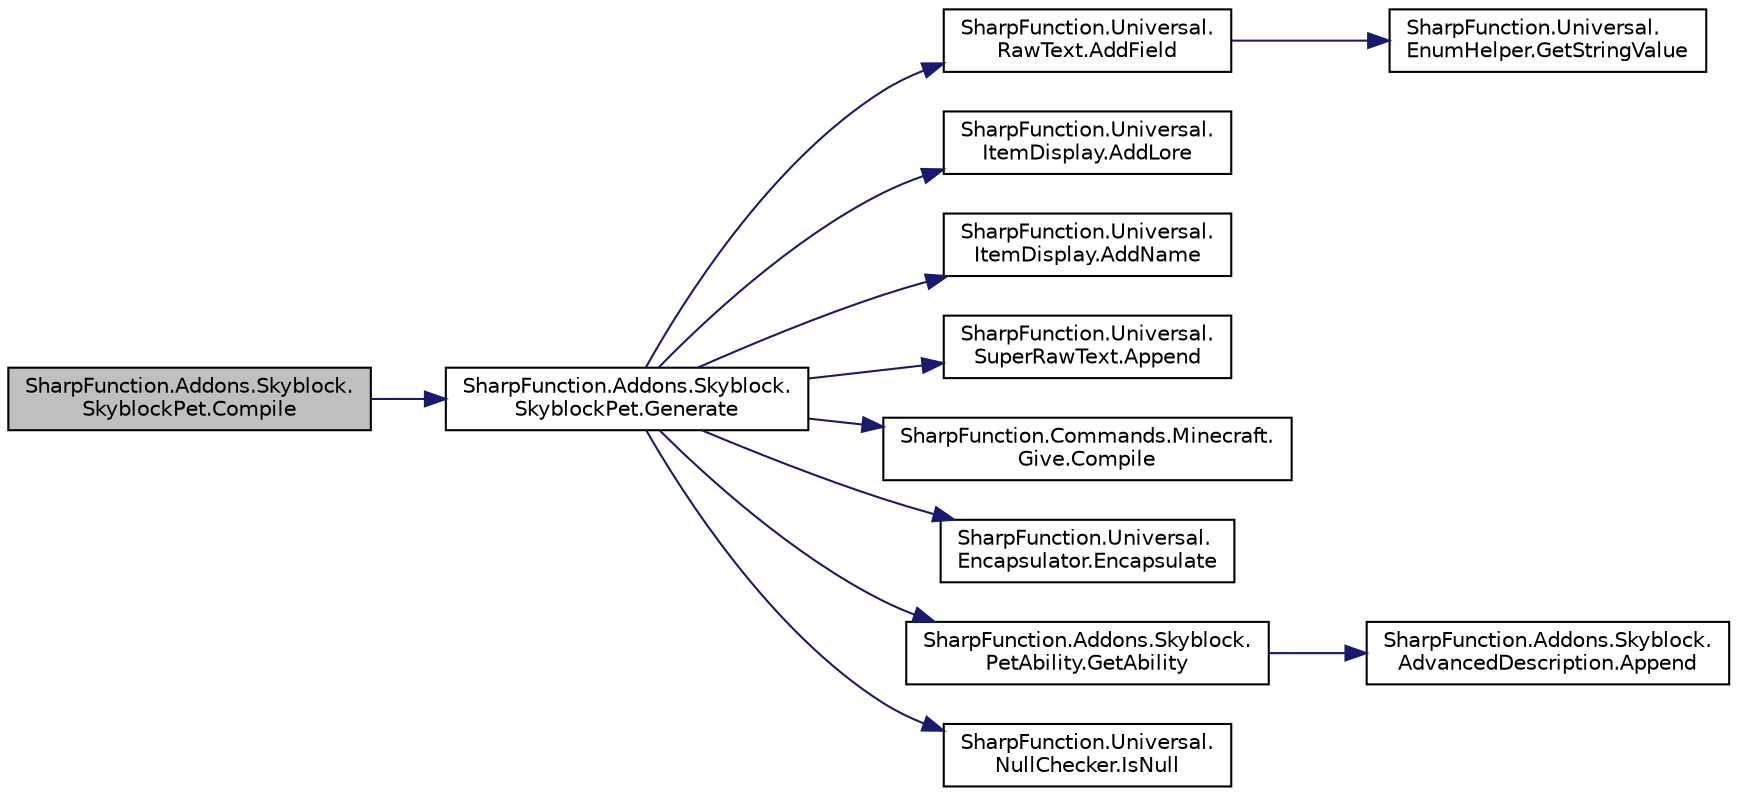 digraph "SharpFunction.Addons.Skyblock.SkyblockPet.Compile"
{
 // LATEX_PDF_SIZE
  edge [fontname="Helvetica",fontsize="10",labelfontname="Helvetica",labelfontsize="10"];
  node [fontname="Helvetica",fontsize="10",shape=record];
  rankdir="LR";
  Node1 [label="SharpFunction.Addons.Skyblock.\lSkyblockPet.Compile",height=0.2,width=0.4,color="black", fillcolor="grey75", style="filled", fontcolor="black",tooltip="Generates the /give command and compiles it to string"];
  Node1 -> Node2 [color="midnightblue",fontsize="10",style="solid",fontname="Helvetica"];
  Node2 [label="SharpFunction.Addons.Skyblock.\lSkyblockPet.Generate",height=0.2,width=0.4,color="black", fillcolor="white", style="filled",URL="$class_sharp_function_1_1_addons_1_1_skyblock_1_1_skyblock_pet.html#add45c6b62f39177f26d8ebf04702fcb6",tooltip="Generates the give command"];
  Node2 -> Node3 [color="midnightblue",fontsize="10",style="solid",fontname="Helvetica"];
  Node3 [label="SharpFunction.Universal.\lRawText.AddField",height=0.2,width=0.4,color="black", fillcolor="white", style="filled",URL="$class_sharp_function_1_1_universal_1_1_raw_text.html#a85c2b4824118072f76aa24f685a61387",tooltip="Adds a field to raw text"];
  Node3 -> Node4 [color="midnightblue",fontsize="10",style="solid",fontname="Helvetica"];
  Node4 [label="SharpFunction.Universal.\lEnumHelper.GetStringValue",height=0.2,width=0.4,color="black", fillcolor="white", style="filled",URL="$class_sharp_function_1_1_universal_1_1_enum_helper.html#a60f48aa400a8d1c16f8b648beee4937d",tooltip="Gets string value from [EnumValueAttribute] attribute"];
  Node2 -> Node5 [color="midnightblue",fontsize="10",style="solid",fontname="Helvetica"];
  Node5 [label="SharpFunction.Universal.\lItemDisplay.AddLore",height=0.2,width=0.4,color="black", fillcolor="white", style="filled",URL="$class_sharp_function_1_1_universal_1_1_item_display.html#a08137dd575139a74281c3a25efb0df8d",tooltip="Adds a lore for item's display"];
  Node2 -> Node6 [color="midnightblue",fontsize="10",style="solid",fontname="Helvetica"];
  Node6 [label="SharpFunction.Universal.\lItemDisplay.AddName",height=0.2,width=0.4,color="black", fillcolor="white", style="filled",URL="$class_sharp_function_1_1_universal_1_1_item_display.html#aa8517ef2a39604ba3a2e9bbf2a7eacec",tooltip="Adds a name for item's display"];
  Node2 -> Node7 [color="midnightblue",fontsize="10",style="solid",fontname="Helvetica"];
  Node7 [label="SharpFunction.Universal.\lSuperRawText.Append",height=0.2,width=0.4,color="black", fillcolor="white", style="filled",URL="$class_sharp_function_1_1_universal_1_1_super_raw_text.html#ae5c5d2fb457e5a59aee9363ef56c5902",tooltip="Appends pre-baked json text formatting to line"];
  Node2 -> Node8 [color="midnightblue",fontsize="10",style="solid",fontname="Helvetica"];
  Node8 [label="SharpFunction.Commands.Minecraft.\lGive.Compile",height=0.2,width=0.4,color="black", fillcolor="white", style="filled",URL="$class_sharp_function_1_1_commands_1_1_minecraft_1_1_give.html#a202859797255761765c37c63eccecd00",tooltip=" "];
  Node2 -> Node9 [color="midnightblue",fontsize="10",style="solid",fontname="Helvetica"];
  Node9 [label="SharpFunction.Universal.\lEncapsulator.Encapsulate",height=0.2,width=0.4,color="black", fillcolor="white", style="filled",URL="$class_sharp_function_1_1_universal_1_1_encapsulator.html#ab9e5ee14fdbd005150e1e37f68de4559",tooltip="Encapsulate function"];
  Node2 -> Node10 [color="midnightblue",fontsize="10",style="solid",fontname="Helvetica"];
  Node10 [label="SharpFunction.Addons.Skyblock.\lPetAbility.GetAbility",height=0.2,width=0.4,color="black", fillcolor="white", style="filled",URL="$class_sharp_function_1_1_addons_1_1_skyblock_1_1_pet_ability.html#ac3a172e89ec84a0c32a308a90f947317",tooltip="Compiles the description into single description"];
  Node10 -> Node11 [color="midnightblue",fontsize="10",style="solid",fontname="Helvetica"];
  Node11 [label="SharpFunction.Addons.Skyblock.\lAdvancedDescription.Append",height=0.2,width=0.4,color="black", fillcolor="white", style="filled",URL="$class_sharp_function_1_1_addons_1_1_skyblock_1_1_advanced_description.html#ac0b6865ff3aed4fc934e89fe297c1e1b",tooltip="Appends a single super raw text line. Each line with start from new line in lore!"];
  Node2 -> Node12 [color="midnightblue",fontsize="10",style="solid",fontname="Helvetica"];
  Node12 [label="SharpFunction.Universal.\lNullChecker.IsNull",height=0.2,width=0.4,color="black", fillcolor="white", style="filled",URL="$class_sharp_function_1_1_universal_1_1_null_checker.html#a232bedea6113ec57a4a53dac2e26a3b0",tooltip=" "];
}
